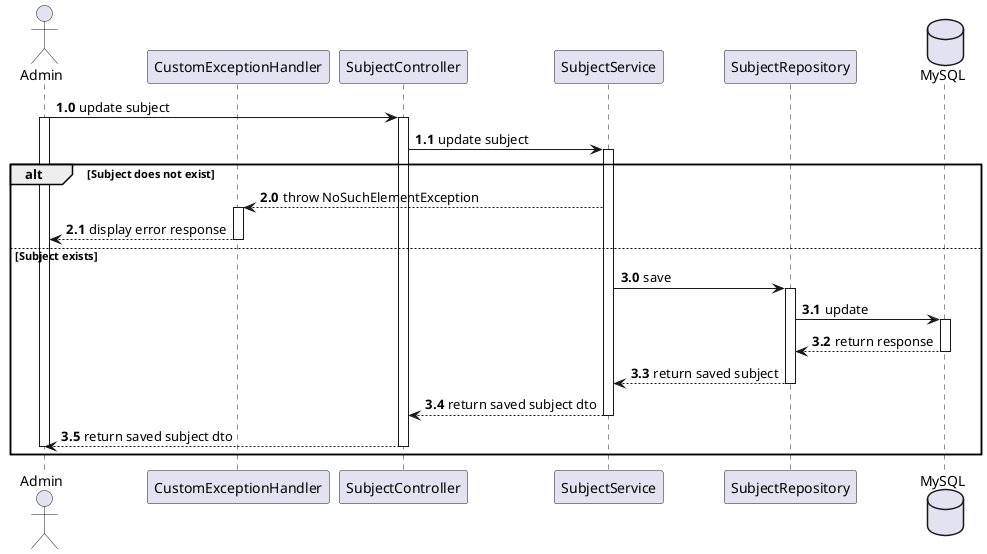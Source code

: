 @startuml
Actor Admin
participant CustomExceptionHandler
participant SubjectController
participant SubjectService
participant SubjectRepository
database MySQL

autonumber 1.0
Admin -> SubjectController: update subject
activate Admin
activate SubjectController
SubjectController -> SubjectService: update subject

activate SubjectService
autonumber 2.0
alt Subject does not exist
    SubjectService --> CustomExceptionHandler: throw NoSuchElementException
    activate CustomExceptionHandler
    CustomExceptionHandler --> Admin: display error response
    deactivate CustomExceptionHandler
autonumber 3.0
else Subject exists
    SubjectService -> SubjectRepository: save

    activate SubjectRepository
    SubjectRepository -> MySQL: update
    activate MySQL
    MySQL --> SubjectRepository: return response
    deactivate MySQL
    SubjectRepository --> SubjectService: return saved subject
    deactivate SubjectRepository
    SubjectService --> SubjectController: return saved subject dto
    deactivate SubjectService

    SubjectController --> Admin: return saved subject dto
    deactivate SubjectController
    deactivate Admin
end


@enduml